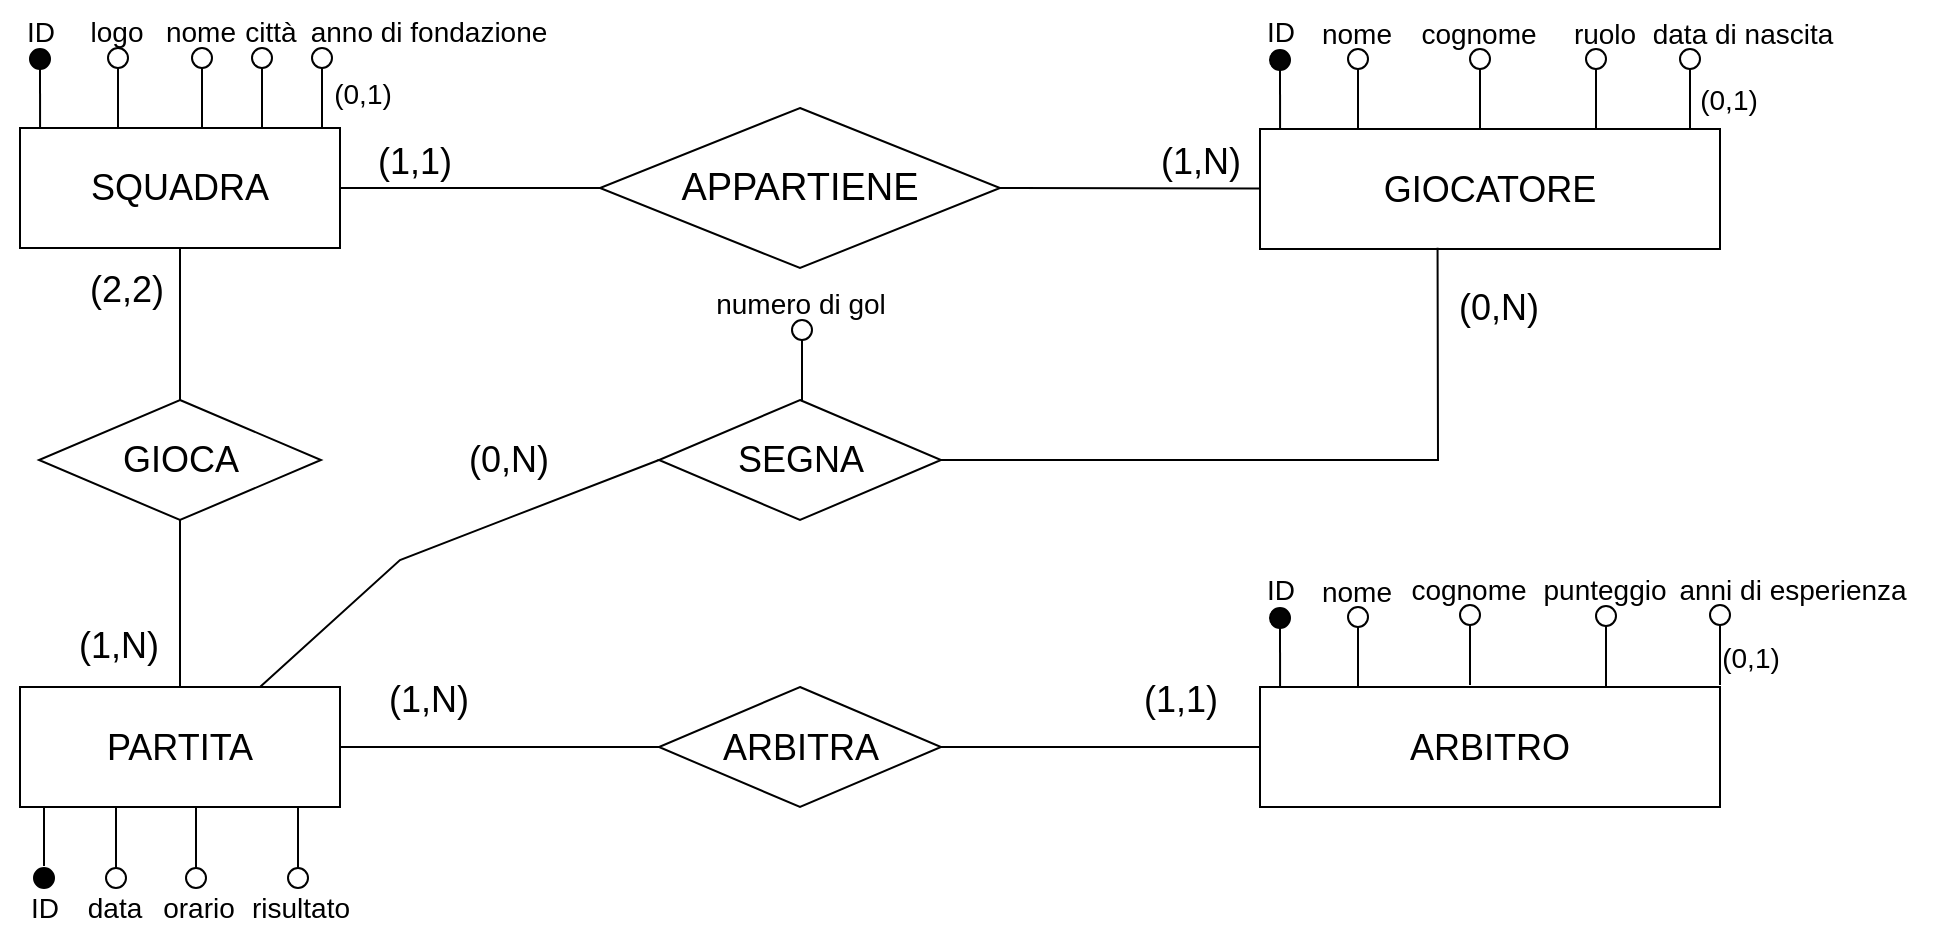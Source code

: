 <mxfile version="26.0.11">
  <diagram name="Pagina-1" id="SHImMo-cX8PR3l8xb86j">
    <mxGraphModel dx="1257" dy="689" grid="1" gridSize="10" guides="1" tooltips="1" connect="1" arrows="1" fold="1" page="1" pageScale="1" pageWidth="1169" pageHeight="827" math="0" shadow="0">
      <root>
        <mxCell id="0" />
        <mxCell id="1" parent="0" />
        <mxCell id="unjvJsAtwSInByf4UnUb-1" value="&lt;font style=&quot;font-size: 18px;&quot;&gt;SQUADRA&lt;/font&gt;" style="rounded=0;whiteSpace=wrap;html=1;" vertex="1" parent="1">
          <mxGeometry x="150" y="154" width="160" height="60" as="geometry" />
        </mxCell>
        <mxCell id="unjvJsAtwSInByf4UnUb-2" value="" style="endArrow=none;html=1;rounded=0;exitX=0.067;exitY=0;exitDx=0;exitDy=0;exitPerimeter=0;" edge="1" parent="1">
          <mxGeometry width="50" height="50" relative="1" as="geometry">
            <mxPoint x="160.04" y="154.5" as="sourcePoint" />
            <mxPoint x="160" y="124.5" as="targetPoint" />
          </mxGeometry>
        </mxCell>
        <mxCell id="unjvJsAtwSInByf4UnUb-3" value="" style="ellipse;whiteSpace=wrap;html=1;aspect=fixed;fillColor=#030303;" vertex="1" parent="1">
          <mxGeometry x="155" y="114.5" width="10" height="10" as="geometry" />
        </mxCell>
        <mxCell id="unjvJsAtwSInByf4UnUb-4" value="&lt;font style=&quot;font-size: 14px;&quot;&gt;ID&lt;/font&gt;" style="text;html=1;align=center;verticalAlign=middle;resizable=0;points=[];autosize=1;strokeColor=none;fillColor=none;" vertex="1" parent="1">
          <mxGeometry x="140" y="90.5" width="40" height="30" as="geometry" />
        </mxCell>
        <mxCell id="unjvJsAtwSInByf4UnUb-5" value="" style="endArrow=none;html=1;rounded=0;exitX=0.067;exitY=0;exitDx=0;exitDy=0;exitPerimeter=0;" edge="1" parent="1">
          <mxGeometry width="50" height="50" relative="1" as="geometry">
            <mxPoint x="241" y="154" as="sourcePoint" />
            <mxPoint x="241" y="124" as="targetPoint" />
          </mxGeometry>
        </mxCell>
        <mxCell id="unjvJsAtwSInByf4UnUb-6" value="" style="ellipse;whiteSpace=wrap;html=1;aspect=fixed;" vertex="1" parent="1">
          <mxGeometry x="236" y="114" width="10" height="10" as="geometry" />
        </mxCell>
        <mxCell id="unjvJsAtwSInByf4UnUb-7" value="&lt;font style=&quot;font-size: 14px;&quot;&gt;nome&lt;/font&gt;" style="text;html=1;align=center;verticalAlign=middle;resizable=0;points=[];autosize=1;strokeColor=none;fillColor=none;" vertex="1" parent="1">
          <mxGeometry x="210" y="91" width="60" height="30" as="geometry" />
        </mxCell>
        <mxCell id="unjvJsAtwSInByf4UnUb-8" value="" style="endArrow=none;html=1;rounded=0;exitX=0.067;exitY=0;exitDx=0;exitDy=0;exitPerimeter=0;" edge="1" parent="1">
          <mxGeometry width="50" height="50" relative="1" as="geometry">
            <mxPoint x="271" y="154" as="sourcePoint" />
            <mxPoint x="271" y="124" as="targetPoint" />
          </mxGeometry>
        </mxCell>
        <mxCell id="unjvJsAtwSInByf4UnUb-9" value="" style="ellipse;whiteSpace=wrap;html=1;aspect=fixed;" vertex="1" parent="1">
          <mxGeometry x="266" y="114" width="10" height="10" as="geometry" />
        </mxCell>
        <mxCell id="unjvJsAtwSInByf4UnUb-10" value="&lt;font style=&quot;font-size: 14px;&quot;&gt;città&lt;/font&gt;" style="text;html=1;align=center;verticalAlign=middle;resizable=0;points=[];autosize=1;strokeColor=none;fillColor=none;" vertex="1" parent="1">
          <mxGeometry x="250" y="91" width="50" height="30" as="geometry" />
        </mxCell>
        <mxCell id="unjvJsAtwSInByf4UnUb-11" value="" style="endArrow=none;html=1;rounded=0;exitX=0.067;exitY=0;exitDx=0;exitDy=0;exitPerimeter=0;" edge="1" parent="1">
          <mxGeometry width="50" height="50" relative="1" as="geometry">
            <mxPoint x="301" y="154" as="sourcePoint" />
            <mxPoint x="301" y="124" as="targetPoint" />
          </mxGeometry>
        </mxCell>
        <mxCell id="unjvJsAtwSInByf4UnUb-12" value="" style="ellipse;whiteSpace=wrap;html=1;aspect=fixed;" vertex="1" parent="1">
          <mxGeometry x="296" y="114" width="10" height="10" as="geometry" />
        </mxCell>
        <mxCell id="unjvJsAtwSInByf4UnUb-13" value="&lt;font style=&quot;font-size: 14px;&quot;&gt;anno di fondazione&lt;/font&gt;" style="text;html=1;align=center;verticalAlign=middle;resizable=0;points=[];autosize=1;strokeColor=none;fillColor=none;" vertex="1" parent="1">
          <mxGeometry x="284" y="91" width="140" height="30" as="geometry" />
        </mxCell>
        <mxCell id="unjvJsAtwSInByf4UnUb-14" value="" style="endArrow=none;html=1;rounded=0;exitX=0.067;exitY=0;exitDx=0;exitDy=0;exitPerimeter=0;" edge="1" parent="1">
          <mxGeometry width="50" height="50" relative="1" as="geometry">
            <mxPoint x="199" y="154" as="sourcePoint" />
            <mxPoint x="199" y="124" as="targetPoint" />
          </mxGeometry>
        </mxCell>
        <mxCell id="unjvJsAtwSInByf4UnUb-15" value="" style="ellipse;whiteSpace=wrap;html=1;aspect=fixed;" vertex="1" parent="1">
          <mxGeometry x="194" y="114" width="10" height="10" as="geometry" />
        </mxCell>
        <mxCell id="unjvJsAtwSInByf4UnUb-16" value="&lt;font style=&quot;font-size: 14px;&quot;&gt;logo&lt;/font&gt;" style="text;html=1;align=center;verticalAlign=middle;resizable=0;points=[];autosize=1;strokeColor=none;fillColor=none;" vertex="1" parent="1">
          <mxGeometry x="173" y="91" width="50" height="30" as="geometry" />
        </mxCell>
        <mxCell id="unjvJsAtwSInByf4UnUb-17" value="&lt;font style=&quot;font-size: 18px;&quot;&gt;GIOCATORE&lt;/font&gt;" style="rounded=0;whiteSpace=wrap;html=1;" vertex="1" parent="1">
          <mxGeometry x="770" y="154.5" width="230" height="60" as="geometry" />
        </mxCell>
        <mxCell id="unjvJsAtwSInByf4UnUb-18" value="" style="endArrow=none;html=1;rounded=0;exitX=0.067;exitY=0;exitDx=0;exitDy=0;exitPerimeter=0;" edge="1" parent="1">
          <mxGeometry width="50" height="50" relative="1" as="geometry">
            <mxPoint x="780.04" y="155" as="sourcePoint" />
            <mxPoint x="780" y="125" as="targetPoint" />
          </mxGeometry>
        </mxCell>
        <mxCell id="unjvJsAtwSInByf4UnUb-19" value="" style="ellipse;whiteSpace=wrap;html=1;aspect=fixed;fillColor=#030303;" vertex="1" parent="1">
          <mxGeometry x="775" y="115" width="10" height="10" as="geometry" />
        </mxCell>
        <mxCell id="unjvJsAtwSInByf4UnUb-20" value="&lt;font style=&quot;font-size: 14px;&quot;&gt;ID&lt;/font&gt;" style="text;html=1;align=center;verticalAlign=middle;resizable=0;points=[];autosize=1;strokeColor=none;fillColor=none;" vertex="1" parent="1">
          <mxGeometry x="760" y="91" width="40" height="30" as="geometry" />
        </mxCell>
        <mxCell id="unjvJsAtwSInByf4UnUb-21" value="" style="endArrow=none;html=1;rounded=0;exitX=0.067;exitY=0;exitDx=0;exitDy=0;exitPerimeter=0;" edge="1" parent="1">
          <mxGeometry width="50" height="50" relative="1" as="geometry">
            <mxPoint x="880" y="154.5" as="sourcePoint" />
            <mxPoint x="880" y="124.5" as="targetPoint" />
          </mxGeometry>
        </mxCell>
        <mxCell id="unjvJsAtwSInByf4UnUb-22" value="" style="ellipse;whiteSpace=wrap;html=1;aspect=fixed;" vertex="1" parent="1">
          <mxGeometry x="875" y="114.5" width="10" height="10" as="geometry" />
        </mxCell>
        <mxCell id="unjvJsAtwSInByf4UnUb-23" value="&lt;font style=&quot;font-size: 14px;&quot;&gt;cognome&lt;/font&gt;" style="text;html=1;align=center;verticalAlign=middle;resizable=0;points=[];autosize=1;strokeColor=none;fillColor=none;" vertex="1" parent="1">
          <mxGeometry x="839" y="91.5" width="80" height="30" as="geometry" />
        </mxCell>
        <mxCell id="unjvJsAtwSInByf4UnUb-24" value="" style="endArrow=none;html=1;rounded=0;exitX=0.067;exitY=0;exitDx=0;exitDy=0;exitPerimeter=0;" edge="1" parent="1">
          <mxGeometry width="50" height="50" relative="1" as="geometry">
            <mxPoint x="938" y="154.5" as="sourcePoint" />
            <mxPoint x="938" y="124.5" as="targetPoint" />
          </mxGeometry>
        </mxCell>
        <mxCell id="unjvJsAtwSInByf4UnUb-25" value="" style="ellipse;whiteSpace=wrap;html=1;aspect=fixed;" vertex="1" parent="1">
          <mxGeometry x="933" y="114.5" width="10" height="10" as="geometry" />
        </mxCell>
        <mxCell id="unjvJsAtwSInByf4UnUb-26" value="&lt;font style=&quot;font-size: 14px;&quot;&gt;ruolo&lt;/font&gt;" style="text;html=1;align=center;verticalAlign=middle;resizable=0;points=[];autosize=1;strokeColor=none;fillColor=none;" vertex="1" parent="1">
          <mxGeometry x="917" y="91.5" width="50" height="30" as="geometry" />
        </mxCell>
        <mxCell id="unjvJsAtwSInByf4UnUb-27" value="" style="endArrow=none;html=1;rounded=0;exitX=0.067;exitY=0;exitDx=0;exitDy=0;exitPerimeter=0;" edge="1" parent="1">
          <mxGeometry width="50" height="50" relative="1" as="geometry">
            <mxPoint x="985" y="154.5" as="sourcePoint" />
            <mxPoint x="985" y="124.5" as="targetPoint" />
          </mxGeometry>
        </mxCell>
        <mxCell id="unjvJsAtwSInByf4UnUb-28" value="" style="ellipse;whiteSpace=wrap;html=1;aspect=fixed;" vertex="1" parent="1">
          <mxGeometry x="980" y="114.5" width="10" height="10" as="geometry" />
        </mxCell>
        <mxCell id="unjvJsAtwSInByf4UnUb-29" value="&lt;font style=&quot;font-size: 14px;&quot;&gt;data di nascita&lt;/font&gt;" style="text;html=1;align=center;verticalAlign=middle;resizable=0;points=[];autosize=1;strokeColor=none;fillColor=none;" vertex="1" parent="1">
          <mxGeometry x="956" y="91.5" width="110" height="30" as="geometry" />
        </mxCell>
        <mxCell id="unjvJsAtwSInByf4UnUb-30" value="" style="endArrow=none;html=1;rounded=0;exitX=0.067;exitY=0;exitDx=0;exitDy=0;exitPerimeter=0;" edge="1" parent="1">
          <mxGeometry width="50" height="50" relative="1" as="geometry">
            <mxPoint x="819" y="154.5" as="sourcePoint" />
            <mxPoint x="819" y="124.5" as="targetPoint" />
          </mxGeometry>
        </mxCell>
        <mxCell id="unjvJsAtwSInByf4UnUb-31" value="" style="ellipse;whiteSpace=wrap;html=1;aspect=fixed;" vertex="1" parent="1">
          <mxGeometry x="814" y="114.5" width="10" height="10" as="geometry" />
        </mxCell>
        <mxCell id="unjvJsAtwSInByf4UnUb-32" value="&lt;span style=&quot;font-size: 14px;&quot;&gt;nome&lt;/span&gt;" style="text;html=1;align=center;verticalAlign=middle;resizable=0;points=[];autosize=1;strokeColor=none;fillColor=none;" vertex="1" parent="1">
          <mxGeometry x="788" y="91.5" width="60" height="30" as="geometry" />
        </mxCell>
        <mxCell id="unjvJsAtwSInByf4UnUb-37" value="&lt;font style=&quot;font-size: 19px;&quot;&gt;APPARTIENE&lt;/font&gt;" style="rhombus;whiteSpace=wrap;html=1;" vertex="1" parent="1">
          <mxGeometry x="440" y="144" width="200" height="80" as="geometry" />
        </mxCell>
        <mxCell id="unjvJsAtwSInByf4UnUb-38" value="" style="endArrow=none;html=1;rounded=0;exitX=1;exitY=0.5;exitDx=0;exitDy=0;" edge="1" parent="1" source="unjvJsAtwSInByf4UnUb-1" target="unjvJsAtwSInByf4UnUb-37">
          <mxGeometry width="50" height="50" relative="1" as="geometry">
            <mxPoint x="590" y="140" as="sourcePoint" />
            <mxPoint x="640" y="90" as="targetPoint" />
          </mxGeometry>
        </mxCell>
        <mxCell id="unjvJsAtwSInByf4UnUb-39" value="" style="endArrow=none;html=1;rounded=0;exitX=1;exitY=0.5;exitDx=0;exitDy=0;" edge="1" parent="1" source="unjvJsAtwSInByf4UnUb-37" target="unjvJsAtwSInByf4UnUb-17">
          <mxGeometry width="50" height="50" relative="1" as="geometry">
            <mxPoint x="590" y="140" as="sourcePoint" />
            <mxPoint x="640" y="90" as="targetPoint" />
          </mxGeometry>
        </mxCell>
        <mxCell id="unjvJsAtwSInByf4UnUb-40" value="&lt;font style=&quot;font-size: 18px;&quot;&gt;(1,1)&lt;/font&gt;" style="text;html=1;align=center;verticalAlign=middle;resizable=0;points=[];autosize=1;strokeColor=none;fillColor=none;" vertex="1" parent="1">
          <mxGeometry x="317" y="151" width="60" height="40" as="geometry" />
        </mxCell>
        <mxCell id="unjvJsAtwSInByf4UnUb-41" value="&lt;font style=&quot;font-size: 18px;&quot;&gt;(1,N)&lt;/font&gt;" style="text;html=1;align=center;verticalAlign=middle;resizable=0;points=[];autosize=1;strokeColor=none;fillColor=none;" vertex="1" parent="1">
          <mxGeometry x="710" y="151" width="60" height="40" as="geometry" />
        </mxCell>
        <mxCell id="unjvJsAtwSInByf4UnUb-42" value="&lt;font style=&quot;font-size: 18px;&quot;&gt;ARBITRO&lt;/font&gt;" style="rounded=0;whiteSpace=wrap;html=1;" vertex="1" parent="1">
          <mxGeometry x="770" y="433.5" width="230" height="60" as="geometry" />
        </mxCell>
        <mxCell id="unjvJsAtwSInByf4UnUb-43" value="" style="endArrow=none;html=1;rounded=0;exitX=0.067;exitY=0;exitDx=0;exitDy=0;exitPerimeter=0;" edge="1" parent="1">
          <mxGeometry width="50" height="50" relative="1" as="geometry">
            <mxPoint x="780.04" y="434" as="sourcePoint" />
            <mxPoint x="780" y="404" as="targetPoint" />
          </mxGeometry>
        </mxCell>
        <mxCell id="unjvJsAtwSInByf4UnUb-44" value="" style="ellipse;whiteSpace=wrap;html=1;aspect=fixed;fillColor=#030303;" vertex="1" parent="1">
          <mxGeometry x="775" y="394" width="10" height="10" as="geometry" />
        </mxCell>
        <mxCell id="unjvJsAtwSInByf4UnUb-45" value="&lt;font style=&quot;font-size: 14px;&quot;&gt;ID&lt;/font&gt;" style="text;html=1;align=center;verticalAlign=middle;resizable=0;points=[];autosize=1;strokeColor=none;fillColor=none;" vertex="1" parent="1">
          <mxGeometry x="760" y="370" width="40" height="30" as="geometry" />
        </mxCell>
        <mxCell id="unjvJsAtwSInByf4UnUb-46" value="" style="endArrow=none;html=1;rounded=0;exitX=0.067;exitY=0;exitDx=0;exitDy=0;exitPerimeter=0;" edge="1" parent="1">
          <mxGeometry width="50" height="50" relative="1" as="geometry">
            <mxPoint x="875" y="432.5" as="sourcePoint" />
            <mxPoint x="875" y="402.5" as="targetPoint" />
          </mxGeometry>
        </mxCell>
        <mxCell id="unjvJsAtwSInByf4UnUb-47" value="" style="ellipse;whiteSpace=wrap;html=1;aspect=fixed;" vertex="1" parent="1">
          <mxGeometry x="870" y="392.5" width="10" height="10" as="geometry" />
        </mxCell>
        <mxCell id="unjvJsAtwSInByf4UnUb-48" value="&lt;font style=&quot;font-size: 14px;&quot;&gt;cognome&lt;/font&gt;" style="text;html=1;align=center;verticalAlign=middle;resizable=0;points=[];autosize=1;strokeColor=none;fillColor=none;" vertex="1" parent="1">
          <mxGeometry x="834" y="369.5" width="80" height="30" as="geometry" />
        </mxCell>
        <mxCell id="unjvJsAtwSInByf4UnUb-49" value="" style="endArrow=none;html=1;rounded=0;exitX=0.067;exitY=0;exitDx=0;exitDy=0;exitPerimeter=0;" edge="1" parent="1">
          <mxGeometry width="50" height="50" relative="1" as="geometry">
            <mxPoint x="1000" y="432.5" as="sourcePoint" />
            <mxPoint x="1000" y="402.5" as="targetPoint" />
          </mxGeometry>
        </mxCell>
        <mxCell id="unjvJsAtwSInByf4UnUb-50" value="" style="ellipse;whiteSpace=wrap;html=1;aspect=fixed;" vertex="1" parent="1">
          <mxGeometry x="995" y="392.5" width="10" height="10" as="geometry" />
        </mxCell>
        <mxCell id="unjvJsAtwSInByf4UnUb-51" value="&lt;span style=&quot;font-size: 14px;&quot;&gt;anni di esperienza&lt;/span&gt;" style="text;html=1;align=center;verticalAlign=middle;resizable=0;points=[];autosize=1;strokeColor=none;fillColor=none;" vertex="1" parent="1">
          <mxGeometry x="966" y="369.5" width="140" height="30" as="geometry" />
        </mxCell>
        <mxCell id="unjvJsAtwSInByf4UnUb-55" value="" style="endArrow=none;html=1;rounded=0;exitX=0.067;exitY=0;exitDx=0;exitDy=0;exitPerimeter=0;" edge="1" parent="1">
          <mxGeometry width="50" height="50" relative="1" as="geometry">
            <mxPoint x="819" y="433.5" as="sourcePoint" />
            <mxPoint x="819" y="403.5" as="targetPoint" />
          </mxGeometry>
        </mxCell>
        <mxCell id="unjvJsAtwSInByf4UnUb-56" value="" style="ellipse;whiteSpace=wrap;html=1;aspect=fixed;" vertex="1" parent="1">
          <mxGeometry x="814" y="393.5" width="10" height="10" as="geometry" />
        </mxCell>
        <mxCell id="unjvJsAtwSInByf4UnUb-57" value="&lt;span style=&quot;font-size: 14px;&quot;&gt;nome&lt;/span&gt;" style="text;html=1;align=center;verticalAlign=middle;resizable=0;points=[];autosize=1;strokeColor=none;fillColor=none;" vertex="1" parent="1">
          <mxGeometry x="788" y="370.5" width="60" height="30" as="geometry" />
        </mxCell>
        <mxCell id="unjvJsAtwSInByf4UnUb-58" value="" style="endArrow=none;html=1;rounded=0;exitX=0.067;exitY=0;exitDx=0;exitDy=0;exitPerimeter=0;" edge="1" parent="1">
          <mxGeometry width="50" height="50" relative="1" as="geometry">
            <mxPoint x="943" y="433" as="sourcePoint" />
            <mxPoint x="943" y="403" as="targetPoint" />
          </mxGeometry>
        </mxCell>
        <mxCell id="unjvJsAtwSInByf4UnUb-59" value="" style="ellipse;whiteSpace=wrap;html=1;aspect=fixed;" vertex="1" parent="1">
          <mxGeometry x="938" y="393" width="10" height="10" as="geometry" />
        </mxCell>
        <mxCell id="unjvJsAtwSInByf4UnUb-60" value="&lt;font style=&quot;font-size: 14px;&quot;&gt;punteggio&lt;/font&gt;" style="text;html=1;align=center;verticalAlign=middle;resizable=0;points=[];autosize=1;strokeColor=none;fillColor=none;" vertex="1" parent="1">
          <mxGeometry x="897" y="370" width="90" height="30" as="geometry" />
        </mxCell>
        <mxCell id="unjvJsAtwSInByf4UnUb-61" value="&lt;font style=&quot;font-size: 18px;&quot;&gt;PARTITA&lt;/font&gt;" style="rounded=0;whiteSpace=wrap;html=1;" vertex="1" parent="1">
          <mxGeometry x="150" y="433.5" width="160" height="60" as="geometry" />
        </mxCell>
        <mxCell id="unjvJsAtwSInByf4UnUb-65" value="" style="endArrow=none;html=1;rounded=0;exitX=0.067;exitY=0;exitDx=0;exitDy=0;exitPerimeter=0;" edge="1" parent="1">
          <mxGeometry width="50" height="50" relative="1" as="geometry">
            <mxPoint x="238" y="494" as="sourcePoint" />
            <mxPoint x="238" y="524" as="targetPoint" />
          </mxGeometry>
        </mxCell>
        <mxCell id="unjvJsAtwSInByf4UnUb-66" value="" style="ellipse;whiteSpace=wrap;html=1;aspect=fixed;rotation=-180;" vertex="1" parent="1">
          <mxGeometry x="233" y="524" width="10" height="10" as="geometry" />
        </mxCell>
        <mxCell id="unjvJsAtwSInByf4UnUb-68" value="" style="endArrow=none;html=1;rounded=0;exitX=0.067;exitY=0;exitDx=0;exitDy=0;exitPerimeter=0;" edge="1" parent="1">
          <mxGeometry width="50" height="50" relative="1" as="geometry">
            <mxPoint x="198" y="494" as="sourcePoint" />
            <mxPoint x="198" y="524" as="targetPoint" />
          </mxGeometry>
        </mxCell>
        <mxCell id="unjvJsAtwSInByf4UnUb-69" value="" style="ellipse;whiteSpace=wrap;html=1;aspect=fixed;rotation=-180;" vertex="1" parent="1">
          <mxGeometry x="193" y="524" width="10" height="10" as="geometry" />
        </mxCell>
        <mxCell id="unjvJsAtwSInByf4UnUb-71" value="" style="endArrow=none;html=1;rounded=0;exitX=0.067;exitY=0;exitDx=0;exitDy=0;exitPerimeter=0;" edge="1" parent="1">
          <mxGeometry width="50" height="50" relative="1" as="geometry">
            <mxPoint x="162" y="493" as="sourcePoint" />
            <mxPoint x="162" y="523" as="targetPoint" />
          </mxGeometry>
        </mxCell>
        <mxCell id="unjvJsAtwSInByf4UnUb-72" value="" style="ellipse;whiteSpace=wrap;html=1;aspect=fixed;rotation=-180;fillColor=#000000;" vertex="1" parent="1">
          <mxGeometry x="157" y="524" width="10" height="10" as="geometry" />
        </mxCell>
        <mxCell id="unjvJsAtwSInByf4UnUb-78" value="&lt;font style=&quot;font-size: 14px;&quot;&gt;ID&lt;/font&gt;" style="text;html=1;align=center;verticalAlign=middle;resizable=0;points=[];autosize=1;strokeColor=none;fillColor=none;" vertex="1" parent="1">
          <mxGeometry x="142" y="529" width="40" height="30" as="geometry" />
        </mxCell>
        <mxCell id="unjvJsAtwSInByf4UnUb-79" value="&lt;font style=&quot;font-size: 14px;&quot;&gt;data&lt;/font&gt;" style="text;html=1;align=center;verticalAlign=middle;resizable=0;points=[];autosize=1;strokeColor=none;fillColor=none;" vertex="1" parent="1">
          <mxGeometry x="172" y="529" width="50" height="30" as="geometry" />
        </mxCell>
        <mxCell id="unjvJsAtwSInByf4UnUb-80" value="&lt;font style=&quot;font-size: 14px;&quot;&gt;orario&lt;/font&gt;" style="text;html=1;align=center;verticalAlign=middle;resizable=0;points=[];autosize=1;strokeColor=none;fillColor=none;" vertex="1" parent="1">
          <mxGeometry x="209" y="529" width="60" height="30" as="geometry" />
        </mxCell>
        <mxCell id="unjvJsAtwSInByf4UnUb-81" value="&lt;font style=&quot;font-size: 18px;&quot;&gt;GIOCA&lt;/font&gt;" style="rhombus;whiteSpace=wrap;html=1;" vertex="1" parent="1">
          <mxGeometry x="159.5" y="290" width="141" height="60" as="geometry" />
        </mxCell>
        <mxCell id="unjvJsAtwSInByf4UnUb-82" value="&lt;font style=&quot;font-size: 18px;&quot;&gt;ARBITRA&lt;/font&gt;" style="rhombus;whiteSpace=wrap;html=1;" vertex="1" parent="1">
          <mxGeometry x="469.5" y="433.5" width="141" height="60" as="geometry" />
        </mxCell>
        <mxCell id="unjvJsAtwSInByf4UnUb-83" value="" style="endArrow=none;html=1;rounded=0;exitX=0.5;exitY=1;exitDx=0;exitDy=0;entryX=0.5;entryY=0;entryDx=0;entryDy=0;" edge="1" parent="1" source="unjvJsAtwSInByf4UnUb-1" target="unjvJsAtwSInByf4UnUb-81">
          <mxGeometry width="50" height="50" relative="1" as="geometry">
            <mxPoint x="450" y="380" as="sourcePoint" />
            <mxPoint x="500" y="330" as="targetPoint" />
          </mxGeometry>
        </mxCell>
        <mxCell id="unjvJsAtwSInByf4UnUb-84" value="" style="endArrow=none;html=1;rounded=0;exitX=0.5;exitY=1;exitDx=0;exitDy=0;entryX=0.5;entryY=0;entryDx=0;entryDy=0;" edge="1" parent="1" source="unjvJsAtwSInByf4UnUb-81" target="unjvJsAtwSInByf4UnUb-61">
          <mxGeometry width="50" height="50" relative="1" as="geometry">
            <mxPoint x="450" y="380" as="sourcePoint" />
            <mxPoint x="500" y="330" as="targetPoint" />
          </mxGeometry>
        </mxCell>
        <mxCell id="unjvJsAtwSInByf4UnUb-85" value="" style="endArrow=none;html=1;rounded=0;exitX=1;exitY=0.5;exitDx=0;exitDy=0;entryX=0;entryY=0.5;entryDx=0;entryDy=0;" edge="1" parent="1" source="unjvJsAtwSInByf4UnUb-61" target="unjvJsAtwSInByf4UnUb-82">
          <mxGeometry width="50" height="50" relative="1" as="geometry">
            <mxPoint x="450" y="380" as="sourcePoint" />
            <mxPoint x="500" y="330" as="targetPoint" />
          </mxGeometry>
        </mxCell>
        <mxCell id="unjvJsAtwSInByf4UnUb-86" value="" style="endArrow=none;html=1;rounded=0;exitX=1;exitY=0.5;exitDx=0;exitDy=0;entryX=0;entryY=0.5;entryDx=0;entryDy=0;" edge="1" parent="1" source="unjvJsAtwSInByf4UnUb-82" target="unjvJsAtwSInByf4UnUb-42">
          <mxGeometry width="50" height="50" relative="1" as="geometry">
            <mxPoint x="450" y="380" as="sourcePoint" />
            <mxPoint x="500" y="330" as="targetPoint" />
          </mxGeometry>
        </mxCell>
        <mxCell id="unjvJsAtwSInByf4UnUb-88" value="" style="endArrow=none;html=1;rounded=0;exitX=0.067;exitY=0;exitDx=0;exitDy=0;exitPerimeter=0;" edge="1" parent="1">
          <mxGeometry width="50" height="50" relative="1" as="geometry">
            <mxPoint x="289" y="494" as="sourcePoint" />
            <mxPoint x="289" y="524" as="targetPoint" />
          </mxGeometry>
        </mxCell>
        <mxCell id="unjvJsAtwSInByf4UnUb-89" value="" style="ellipse;whiteSpace=wrap;html=1;aspect=fixed;rotation=-180;" vertex="1" parent="1">
          <mxGeometry x="284" y="524" width="10" height="10" as="geometry" />
        </mxCell>
        <mxCell id="unjvJsAtwSInByf4UnUb-90" value="&lt;font style=&quot;font-size: 14px;&quot;&gt;risultato&lt;/font&gt;" style="text;html=1;align=center;verticalAlign=middle;resizable=0;points=[];autosize=1;strokeColor=none;fillColor=none;" vertex="1" parent="1">
          <mxGeometry x="255" y="529" width="70" height="30" as="geometry" />
        </mxCell>
        <mxCell id="unjvJsAtwSInByf4UnUb-91" value="&lt;font style=&quot;font-size: 18px;&quot;&gt;(2,2)&lt;/font&gt;" style="text;html=1;align=center;verticalAlign=middle;resizable=0;points=[];autosize=1;strokeColor=none;fillColor=none;" vertex="1" parent="1">
          <mxGeometry x="173" y="214.5" width="60" height="40" as="geometry" />
        </mxCell>
        <mxCell id="unjvJsAtwSInByf4UnUb-92" value="&lt;font style=&quot;font-size: 18px;&quot;&gt;(1,N)&lt;/font&gt;" style="text;html=1;align=center;verticalAlign=middle;resizable=0;points=[];autosize=1;strokeColor=none;fillColor=none;" vertex="1" parent="1">
          <mxGeometry x="169" y="392.5" width="60" height="40" as="geometry" />
        </mxCell>
        <mxCell id="unjvJsAtwSInByf4UnUb-93" value="&lt;font style=&quot;font-size: 18px;&quot;&gt;(1,N)&lt;/font&gt;" style="text;html=1;align=center;verticalAlign=middle;resizable=0;points=[];autosize=1;strokeColor=none;fillColor=none;" vertex="1" parent="1">
          <mxGeometry x="324" y="420" width="60" height="40" as="geometry" />
        </mxCell>
        <mxCell id="unjvJsAtwSInByf4UnUb-94" value="&lt;font style=&quot;font-size: 18px;&quot;&gt;(1,1)&lt;/font&gt;" style="text;html=1;align=center;verticalAlign=middle;resizable=0;points=[];autosize=1;strokeColor=none;fillColor=none;" vertex="1" parent="1">
          <mxGeometry x="700" y="420" width="60" height="40" as="geometry" />
        </mxCell>
        <mxCell id="unjvJsAtwSInByf4UnUb-96" value="&lt;font style=&quot;font-size: 18px;&quot;&gt;SEGNA&lt;/font&gt;" style="rhombus;whiteSpace=wrap;html=1;" vertex="1" parent="1">
          <mxGeometry x="469.5" y="290" width="141" height="60" as="geometry" />
        </mxCell>
        <mxCell id="unjvJsAtwSInByf4UnUb-97" value="" style="endArrow=none;html=1;rounded=0;exitX=0.386;exitY=0.989;exitDx=0;exitDy=0;exitPerimeter=0;entryX=1;entryY=0.5;entryDx=0;entryDy=0;" edge="1" parent="1" source="unjvJsAtwSInByf4UnUb-17" target="unjvJsAtwSInByf4UnUb-96">
          <mxGeometry width="50" height="50" relative="1" as="geometry">
            <mxPoint x="390" y="340" as="sourcePoint" />
            <mxPoint x="440" y="290" as="targetPoint" />
            <Array as="points">
              <mxPoint x="859" y="320" />
            </Array>
          </mxGeometry>
        </mxCell>
        <mxCell id="unjvJsAtwSInByf4UnUb-98" value="" style="endArrow=none;html=1;rounded=0;exitX=0.75;exitY=0;exitDx=0;exitDy=0;entryX=0;entryY=0.5;entryDx=0;entryDy=0;" edge="1" parent="1" source="unjvJsAtwSInByf4UnUb-61" target="unjvJsAtwSInByf4UnUb-96">
          <mxGeometry width="50" height="50" relative="1" as="geometry">
            <mxPoint x="390" y="340" as="sourcePoint" />
            <mxPoint x="440" y="290" as="targetPoint" />
            <Array as="points">
              <mxPoint x="340" y="370" />
            </Array>
          </mxGeometry>
        </mxCell>
        <mxCell id="unjvJsAtwSInByf4UnUb-99" value="&lt;font style=&quot;font-size: 18px;&quot;&gt;(0,N)&lt;/font&gt;" style="text;html=1;align=center;verticalAlign=middle;resizable=0;points=[];autosize=1;strokeColor=none;fillColor=none;" vertex="1" parent="1">
          <mxGeometry x="364" y="300" width="60" height="40" as="geometry" />
        </mxCell>
        <mxCell id="unjvJsAtwSInByf4UnUb-100" value="&lt;font style=&quot;font-size: 18px;&quot;&gt;(0,N)&lt;/font&gt;" style="text;html=1;align=center;verticalAlign=middle;resizable=0;points=[];autosize=1;strokeColor=none;fillColor=none;" vertex="1" parent="1">
          <mxGeometry x="859" y="224" width="60" height="40" as="geometry" />
        </mxCell>
        <mxCell id="unjvJsAtwSInByf4UnUb-102" value="" style="endArrow=none;html=1;rounded=0;exitX=0.067;exitY=0;exitDx=0;exitDy=0;exitPerimeter=0;" edge="1" parent="1">
          <mxGeometry width="50" height="50" relative="1" as="geometry">
            <mxPoint x="541" y="290" as="sourcePoint" />
            <mxPoint x="541" y="260" as="targetPoint" />
          </mxGeometry>
        </mxCell>
        <mxCell id="unjvJsAtwSInByf4UnUb-103" value="" style="ellipse;whiteSpace=wrap;html=1;aspect=fixed;" vertex="1" parent="1">
          <mxGeometry x="536" y="250" width="10" height="10" as="geometry" />
        </mxCell>
        <mxCell id="unjvJsAtwSInByf4UnUb-104" value="&lt;span style=&quot;font-size: 14px;&quot;&gt;numero di gol&lt;/span&gt;" style="text;html=1;align=center;verticalAlign=middle;resizable=0;points=[];autosize=1;strokeColor=none;fillColor=none;" vertex="1" parent="1">
          <mxGeometry x="485" y="227" width="110" height="30" as="geometry" />
        </mxCell>
        <mxCell id="unjvJsAtwSInByf4UnUb-105" value="&lt;font style=&quot;font-size: 14px;&quot;&gt;(0,1)&lt;/font&gt;" style="text;html=1;align=center;verticalAlign=middle;resizable=0;points=[];autosize=1;strokeColor=none;fillColor=none;" vertex="1" parent="1">
          <mxGeometry x="979" y="124.5" width="50" height="30" as="geometry" />
        </mxCell>
        <mxCell id="unjvJsAtwSInByf4UnUb-106" value="&lt;font style=&quot;font-size: 14px;&quot;&gt;(0,1)&lt;/font&gt;" style="text;html=1;align=center;verticalAlign=middle;resizable=0;points=[];autosize=1;strokeColor=none;fillColor=none;" vertex="1" parent="1">
          <mxGeometry x="990" y="404" width="50" height="30" as="geometry" />
        </mxCell>
        <mxCell id="unjvJsAtwSInByf4UnUb-107" value="&lt;font style=&quot;font-size: 14px;&quot;&gt;(0,1)&lt;/font&gt;" style="text;html=1;align=center;verticalAlign=middle;resizable=0;points=[];autosize=1;strokeColor=none;fillColor=none;" vertex="1" parent="1">
          <mxGeometry x="296" y="121.5" width="50" height="30" as="geometry" />
        </mxCell>
      </root>
    </mxGraphModel>
  </diagram>
</mxfile>
